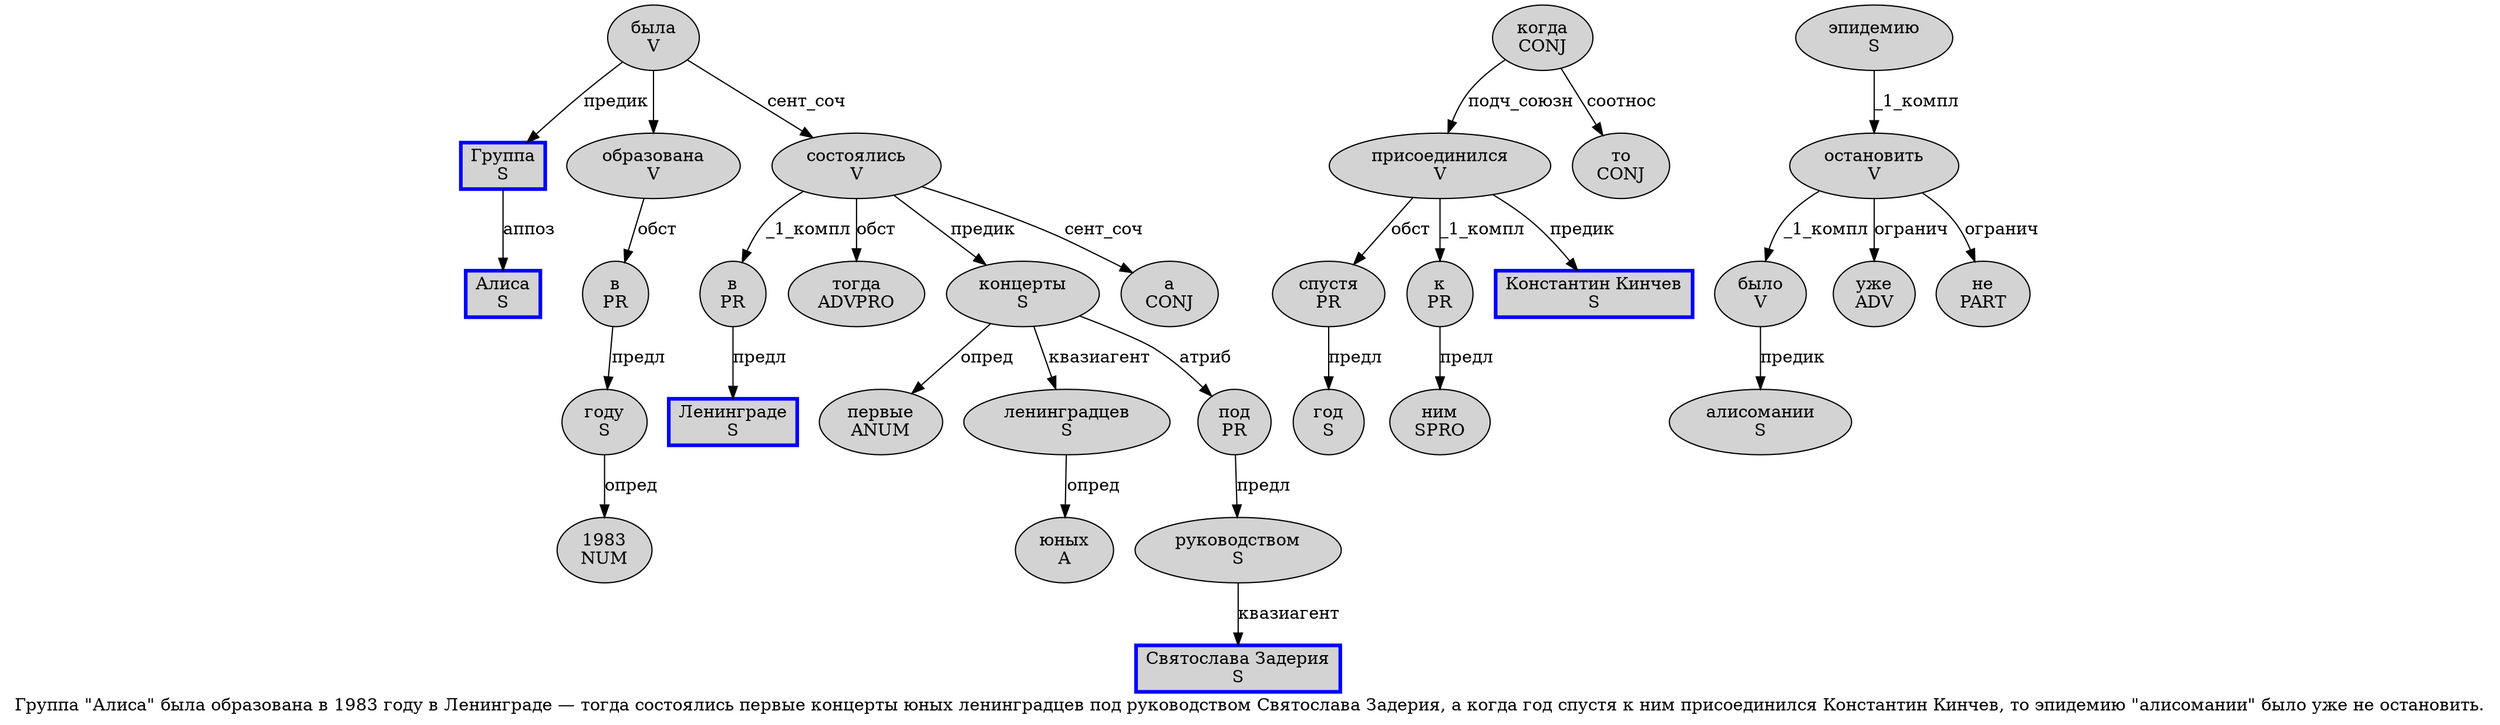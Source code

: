 digraph SENTENCE_1015 {
	graph [label="Группа \"Алиса\" была образована в 1983 году в Ленинграде — тогда состоялись первые концерты юных ленинградцев под руководством Святослава Задерия, а когда год спустя к ним присоединился Константин Кинчев, то эпидемию \"алисомании\" было уже не остановить."]
	node [style=filled]
		0 [label="Группа
S" color=blue fillcolor=lightgray penwidth=3 shape=box]
		2 [label="Алиса
S" color=blue fillcolor=lightgray penwidth=3 shape=box]
		4 [label="была
V" color="" fillcolor=lightgray penwidth=1 shape=ellipse]
		5 [label="образована
V" color="" fillcolor=lightgray penwidth=1 shape=ellipse]
		6 [label="в
PR" color="" fillcolor=lightgray penwidth=1 shape=ellipse]
		7 [label="1983
NUM" color="" fillcolor=lightgray penwidth=1 shape=ellipse]
		8 [label="году
S" color="" fillcolor=lightgray penwidth=1 shape=ellipse]
		9 [label="в
PR" color="" fillcolor=lightgray penwidth=1 shape=ellipse]
		10 [label="Ленинграде
S" color=blue fillcolor=lightgray penwidth=3 shape=box]
		12 [label="тогда
ADVPRO" color="" fillcolor=lightgray penwidth=1 shape=ellipse]
		13 [label="состоялись
V" color="" fillcolor=lightgray penwidth=1 shape=ellipse]
		14 [label="первые
ANUM" color="" fillcolor=lightgray penwidth=1 shape=ellipse]
		15 [label="концерты
S" color="" fillcolor=lightgray penwidth=1 shape=ellipse]
		16 [label="юных
A" color="" fillcolor=lightgray penwidth=1 shape=ellipse]
		17 [label="ленинградцев
S" color="" fillcolor=lightgray penwidth=1 shape=ellipse]
		18 [label="под
PR" color="" fillcolor=lightgray penwidth=1 shape=ellipse]
		19 [label="руководством
S" color="" fillcolor=lightgray penwidth=1 shape=ellipse]
		20 [label="Святослава Задерия
S" color=blue fillcolor=lightgray penwidth=3 shape=box]
		22 [label="а
CONJ" color="" fillcolor=lightgray penwidth=1 shape=ellipse]
		23 [label="когда
CONJ" color="" fillcolor=lightgray penwidth=1 shape=ellipse]
		24 [label="год
S" color="" fillcolor=lightgray penwidth=1 shape=ellipse]
		25 [label="спустя
PR" color="" fillcolor=lightgray penwidth=1 shape=ellipse]
		26 [label="к
PR" color="" fillcolor=lightgray penwidth=1 shape=ellipse]
		27 [label="ним
SPRO" color="" fillcolor=lightgray penwidth=1 shape=ellipse]
		28 [label="присоединился
V" color="" fillcolor=lightgray penwidth=1 shape=ellipse]
		29 [label="Константин Кинчев
S" color=blue fillcolor=lightgray penwidth=3 shape=box]
		31 [label="то
CONJ" color="" fillcolor=lightgray penwidth=1 shape=ellipse]
		32 [label="эпидемию
S" color="" fillcolor=lightgray penwidth=1 shape=ellipse]
		34 [label="алисомании
S" color="" fillcolor=lightgray penwidth=1 shape=ellipse]
		36 [label="было
V" color="" fillcolor=lightgray penwidth=1 shape=ellipse]
		37 [label="уже
ADV" color="" fillcolor=lightgray penwidth=1 shape=ellipse]
		38 [label="не
PART" color="" fillcolor=lightgray penwidth=1 shape=ellipse]
		39 [label="остановить
V" color="" fillcolor=lightgray penwidth=1 shape=ellipse]
			9 -> 10 [label="предл"]
			39 -> 36 [label="_1_компл"]
			39 -> 37 [label="огранич"]
			39 -> 38 [label="огранич"]
			5 -> 6 [label="обст"]
			6 -> 8 [label="предл"]
			17 -> 16 [label="опред"]
			0 -> 2 [label="аппоз"]
			25 -> 24 [label="предл"]
			28 -> 25 [label="обст"]
			28 -> 26 [label="_1_компл"]
			28 -> 29 [label="предик"]
			13 -> 9 [label="_1_компл"]
			13 -> 12 [label="обст"]
			13 -> 15 [label="предик"]
			13 -> 22 [label="сент_соч"]
			26 -> 27 [label="предл"]
			4 -> 0 [label="предик"]
			4 -> 5
			4 -> 13 [label="сент_соч"]
			18 -> 19 [label="предл"]
			8 -> 7 [label="опред"]
			36 -> 34 [label="предик"]
			15 -> 14 [label="опред"]
			15 -> 17 [label="квазиагент"]
			15 -> 18 [label="атриб"]
			23 -> 28 [label="подч_союзн"]
			23 -> 31 [label="соотнос"]
			19 -> 20 [label="квазиагент"]
			32 -> 39 [label="_1_компл"]
}